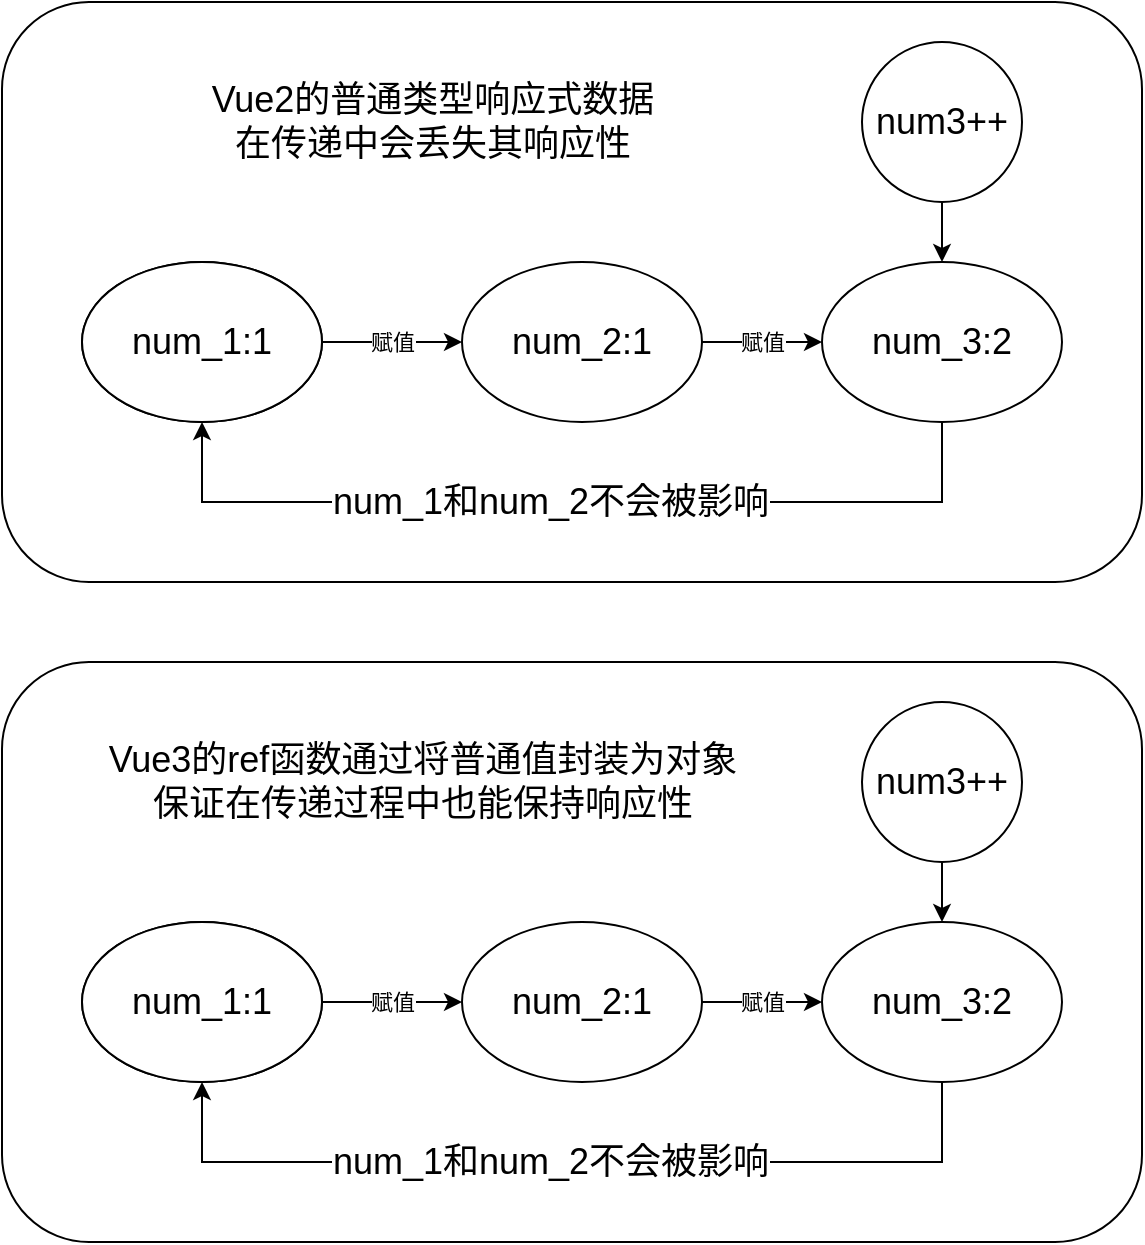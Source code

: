 <mxfile version="14.6.13" type="device"><diagram name="Page-1" id="42789a77-a242-8287-6e28-9cd8cfd52e62"><mxGraphModel dx="907" dy="733" grid="1" gridSize="10" guides="1" tooltips="1" connect="1" arrows="1" fold="1" page="1" pageScale="1" pageWidth="1100" pageHeight="850" background="#ffffff" math="0" shadow="0"><root><mxCell id="0"/><mxCell id="1" parent="0"/><mxCell id="VBSYwl_HfwxrxprACoNo-5" value="赋值" style="edgeStyle=orthogonalEdgeStyle;rounded=0;orthogonalLoop=1;jettySize=auto;html=1;exitX=1;exitY=0.5;exitDx=0;exitDy=0;entryX=0;entryY=0.5;entryDx=0;entryDy=0;" parent="1" source="VBSYwl_HfwxrxprACoNo-1" target="VBSYwl_HfwxrxprACoNo-3" edge="1"><mxGeometry relative="1" as="geometry"><Array as="points"><mxPoint x="460" y="180"/><mxPoint x="460" y="180"/></Array></mxGeometry></mxCell><mxCell id="VBSYwl_HfwxrxprACoNo-1" value="num_1:1" style="ellipse;whiteSpace=wrap;html=1;" parent="1" vertex="1"><mxGeometry x="300" y="140" width="120" height="80" as="geometry"/></mxCell><mxCell id="VBSYwl_HfwxrxprACoNo-2" value="" style="rounded=1;whiteSpace=wrap;html=1;fillColor=none;" parent="1" vertex="1"><mxGeometry x="260" y="10" width="570" height="290" as="geometry"/></mxCell><mxCell id="VBSYwl_HfwxrxprACoNo-6" value="赋值" style="edgeStyle=orthogonalEdgeStyle;rounded=0;orthogonalLoop=1;jettySize=auto;html=1;exitX=1;exitY=0.5;exitDx=0;exitDy=0;entryX=0;entryY=0.5;entryDx=0;entryDy=0;" parent="1" source="VBSYwl_HfwxrxprACoNo-3" target="VBSYwl_HfwxrxprACoNo-4" edge="1"><mxGeometry relative="1" as="geometry"/></mxCell><mxCell id="VBSYwl_HfwxrxprACoNo-3" value="num_2:1" style="ellipse;whiteSpace=wrap;html=1;fontSize=18;" parent="1" vertex="1"><mxGeometry x="490" y="140" width="120" height="80" as="geometry"/></mxCell><mxCell id="PVCqIcg1WVop23bQGhT8-4" style="edgeStyle=orthogonalEdgeStyle;rounded=0;orthogonalLoop=1;jettySize=auto;html=1;fontSize=18;entryX=0.5;entryY=1;entryDx=0;entryDy=0;" edge="1" parent="1" source="VBSYwl_HfwxrxprACoNo-4" target="PVCqIcg1WVop23bQGhT8-1"><mxGeometry relative="1" as="geometry"><Array as="points"><mxPoint x="730" y="260"/><mxPoint x="360" y="260"/></Array></mxGeometry></mxCell><mxCell id="PVCqIcg1WVop23bQGhT8-5" value="num_1和num_2不会被影响" style="edgeLabel;html=1;align=center;verticalAlign=middle;resizable=0;points=[];fontSize=18;" vertex="1" connectable="0" parent="PVCqIcg1WVop23bQGhT8-4"><mxGeometry x="0.05" relative="1" as="geometry"><mxPoint as="offset"/></mxGeometry></mxCell><mxCell id="VBSYwl_HfwxrxprACoNo-4" value="num_3:2" style="ellipse;whiteSpace=wrap;html=1;fontSize=18;" parent="1" vertex="1"><mxGeometry x="670" y="140" width="120" height="80" as="geometry"/></mxCell><mxCell id="VBSYwl_HfwxrxprACoNo-11" value="" style="edgeStyle=orthogonalEdgeStyle;rounded=0;orthogonalLoop=1;jettySize=auto;html=1;strokeWidth=1;" parent="1" source="VBSYwl_HfwxrxprACoNo-10" target="VBSYwl_HfwxrxprACoNo-4" edge="1"><mxGeometry relative="1" as="geometry"/></mxCell><mxCell id="VBSYwl_HfwxrxprACoNo-10" value="num3++" style="ellipse;whiteSpace=wrap;html=1;aspect=fixed;fillColor=none;fontSize=18;" parent="1" vertex="1"><mxGeometry x="690" y="30" width="80" height="80" as="geometry"/></mxCell><mxCell id="VBSYwl_HfwxrxprACoNo-12" value="&lt;span style=&quot;font-size: 18px&quot;&gt;Vue2的普通类型响应式数据&lt;br&gt;在传递中会丢失其响应性&lt;/span&gt;" style="text;html=1;resizable=0;autosize=1;align=center;verticalAlign=middle;points=[];fillColor=none;strokeColor=none;rounded=0;fontSize=18;" parent="1" vertex="1"><mxGeometry x="355" y="45" width="240" height="50" as="geometry"/></mxCell><mxCell id="PVCqIcg1WVop23bQGhT8-1" value="num_1:1" style="ellipse;whiteSpace=wrap;html=1;fontSize=18;" vertex="1" parent="1"><mxGeometry x="300" y="140" width="120" height="80" as="geometry"/></mxCell><mxCell id="PVCqIcg1WVop23bQGhT8-6" value="赋值" style="edgeStyle=orthogonalEdgeStyle;rounded=0;orthogonalLoop=1;jettySize=auto;html=1;exitX=1;exitY=0.5;exitDx=0;exitDy=0;entryX=0;entryY=0.5;entryDx=0;entryDy=0;" edge="1" parent="1" source="PVCqIcg1WVop23bQGhT8-7" target="PVCqIcg1WVop23bQGhT8-10"><mxGeometry relative="1" as="geometry"><Array as="points"><mxPoint x="460" y="510"/><mxPoint x="460" y="510"/></Array></mxGeometry></mxCell><mxCell id="PVCqIcg1WVop23bQGhT8-7" value="num_1:1" style="ellipse;whiteSpace=wrap;html=1;" vertex="1" parent="1"><mxGeometry x="300" y="470" width="120" height="80" as="geometry"/></mxCell><mxCell id="PVCqIcg1WVop23bQGhT8-8" value="" style="rounded=1;whiteSpace=wrap;html=1;fillColor=none;" vertex="1" parent="1"><mxGeometry x="260" y="340" width="570" height="290" as="geometry"/></mxCell><mxCell id="PVCqIcg1WVop23bQGhT8-9" value="赋值" style="edgeStyle=orthogonalEdgeStyle;rounded=0;orthogonalLoop=1;jettySize=auto;html=1;exitX=1;exitY=0.5;exitDx=0;exitDy=0;entryX=0;entryY=0.5;entryDx=0;entryDy=0;" edge="1" parent="1" source="PVCqIcg1WVop23bQGhT8-10" target="PVCqIcg1WVop23bQGhT8-13"><mxGeometry relative="1" as="geometry"/></mxCell><mxCell id="PVCqIcg1WVop23bQGhT8-10" value="num_2:1" style="ellipse;whiteSpace=wrap;html=1;fontSize=18;" vertex="1" parent="1"><mxGeometry x="490" y="470" width="120" height="80" as="geometry"/></mxCell><mxCell id="PVCqIcg1WVop23bQGhT8-11" style="edgeStyle=orthogonalEdgeStyle;rounded=0;orthogonalLoop=1;jettySize=auto;html=1;fontSize=18;entryX=0.5;entryY=1;entryDx=0;entryDy=0;" edge="1" parent="1" source="PVCqIcg1WVop23bQGhT8-13" target="PVCqIcg1WVop23bQGhT8-17"><mxGeometry relative="1" as="geometry"><Array as="points"><mxPoint x="730" y="590"/><mxPoint x="360" y="590"/></Array></mxGeometry></mxCell><mxCell id="PVCqIcg1WVop23bQGhT8-12" value="num_1和num_2不会被影响" style="edgeLabel;html=1;align=center;verticalAlign=middle;resizable=0;points=[];fontSize=18;" vertex="1" connectable="0" parent="PVCqIcg1WVop23bQGhT8-11"><mxGeometry x="0.05" relative="1" as="geometry"><mxPoint as="offset"/></mxGeometry></mxCell><mxCell id="PVCqIcg1WVop23bQGhT8-13" value="num_3:2" style="ellipse;whiteSpace=wrap;html=1;fontSize=18;" vertex="1" parent="1"><mxGeometry x="670" y="470" width="120" height="80" as="geometry"/></mxCell><mxCell id="PVCqIcg1WVop23bQGhT8-14" value="" style="edgeStyle=orthogonalEdgeStyle;rounded=0;orthogonalLoop=1;jettySize=auto;html=1;strokeWidth=1;" edge="1" parent="1" source="PVCqIcg1WVop23bQGhT8-15" target="PVCqIcg1WVop23bQGhT8-13"><mxGeometry relative="1" as="geometry"/></mxCell><mxCell id="PVCqIcg1WVop23bQGhT8-15" value="num3++" style="ellipse;whiteSpace=wrap;html=1;aspect=fixed;fillColor=none;fontSize=18;" vertex="1" parent="1"><mxGeometry x="690" y="360" width="80" height="80" as="geometry"/></mxCell><mxCell id="PVCqIcg1WVop23bQGhT8-16" value="&lt;span style=&quot;font-size: 18px&quot;&gt;Vue3的ref函数通过将普通值封装为对象&lt;br&gt;保证在传递过程中也能保持响应性&lt;/span&gt;" style="text;html=1;resizable=0;autosize=1;align=center;verticalAlign=middle;points=[];fillColor=none;strokeColor=none;rounded=0;fontSize=18;" vertex="1" parent="1"><mxGeometry x="305" y="375" width="330" height="50" as="geometry"/></mxCell><mxCell id="PVCqIcg1WVop23bQGhT8-17" value="num_1:1" style="ellipse;whiteSpace=wrap;html=1;fontSize=18;" vertex="1" parent="1"><mxGeometry x="300" y="470" width="120" height="80" as="geometry"/></mxCell></root></mxGraphModel></diagram></mxfile>